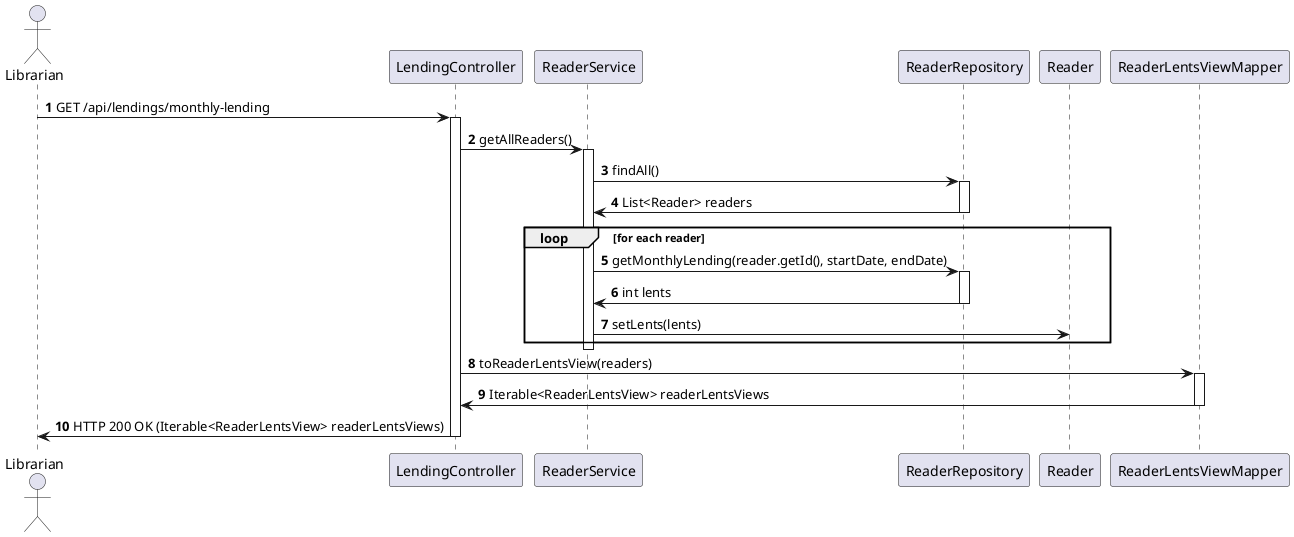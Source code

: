 @startuml
actor Librarian
autonumber

Librarian -> LendingController: GET /api/lendings/monthly-lending
activate LendingController

LendingController -> ReaderService: getAllReaders()
activate ReaderService

ReaderService -> ReaderRepository: findAll()
activate ReaderRepository
ReaderRepository -> ReaderService: List<Reader> readers
deactivate ReaderRepository

loop for each reader
    ReaderService -> ReaderRepository: getMonthlyLending(reader.getId(), startDate, endDate)
    activate ReaderRepository
    ReaderRepository -> ReaderService: int lents
    deactivate ReaderRepository

    ReaderService -> Reader: setLents(lents)
end
deactivate ReaderService

LendingController -> ReaderLentsViewMapper: toReaderLentsView(readers)
activate ReaderLentsViewMapper
ReaderLentsViewMapper -> LendingController: Iterable<ReaderLentsView> readerLentsViews
deactivate ReaderLentsViewMapper

LendingController -> Librarian: HTTP 200 OK (Iterable<ReaderLentsView> readerLentsViews)
deactivate LendingController

@enduml

